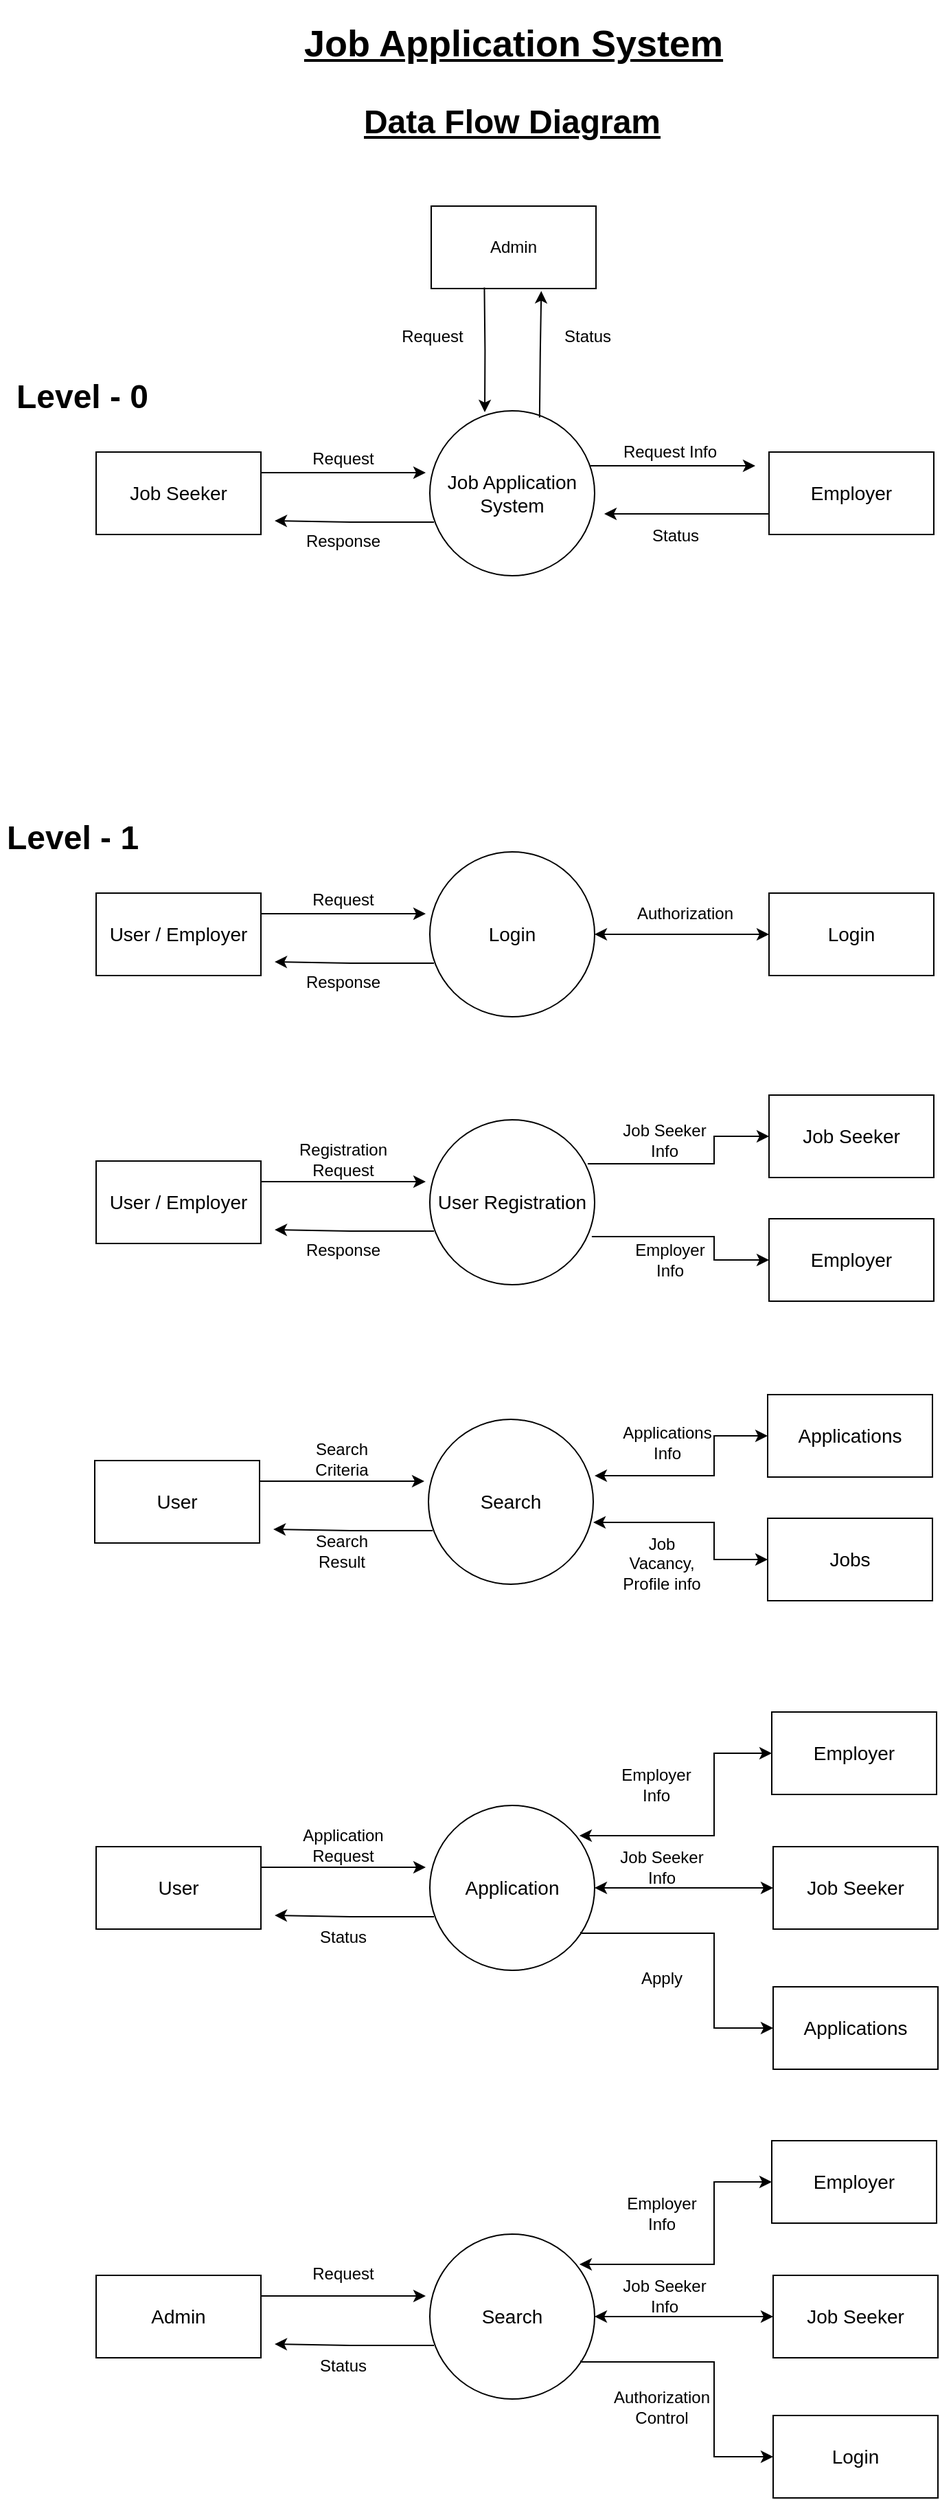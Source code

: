 <mxfile version="22.1.8" type="github" pages="2">
  <diagram name="DFD" id="n0FZbdHuvzvqF5hNi4Mt">
    <mxGraphModel dx="1956" dy="987" grid="1" gridSize="10" guides="1" tooltips="1" connect="1" arrows="1" fold="1" page="1" pageScale="1" pageWidth="850" pageHeight="1100" math="0" shadow="0">
      <root>
        <mxCell id="0" />
        <mxCell id="1" parent="0" />
        <mxCell id="ZXx62WjoBj0hGwNEn4ZQ-1" value="&lt;h1&gt;&lt;font style=&quot;font-size: 27px;&quot;&gt;Job Application System&lt;/font&gt;&lt;/h1&gt;" style="text;html=1;strokeColor=none;fillColor=none;spacing=5;spacingTop=-20;whiteSpace=wrap;overflow=hidden;rounded=0;align=center;fontStyle=4" parent="1" vertex="1">
          <mxGeometry x="289" y="40" width="330" height="40" as="geometry" />
        </mxCell>
        <mxCell id="ZXx62WjoBj0hGwNEn4ZQ-2" value="&lt;h1&gt;Data Flow Diagram&lt;/h1&gt;" style="text;html=1;strokeColor=none;fillColor=none;spacing=5;spacingTop=-20;whiteSpace=wrap;overflow=hidden;rounded=0;align=center;fontStyle=4" parent="1" vertex="1">
          <mxGeometry x="328" y="99" width="250" height="40" as="geometry" />
        </mxCell>
        <mxCell id="ZXx62WjoBj0hGwNEn4ZQ-3" value="&lt;h1&gt;Level - 0&lt;/h1&gt;" style="text;html=1;strokeColor=none;fillColor=none;spacing=5;spacingTop=-20;whiteSpace=wrap;overflow=hidden;rounded=0;align=center;" parent="1" vertex="1">
          <mxGeometry x="80" y="299" width="120" height="40" as="geometry" />
        </mxCell>
        <mxCell id="ZXx62WjoBj0hGwNEn4ZQ-5" value="&lt;font style=&quot;font-size: 14px;&quot;&gt;Job Seeker&lt;/font&gt;" style="rounded=0;whiteSpace=wrap;html=1;" parent="1" vertex="1">
          <mxGeometry x="150" y="359" width="120" height="60" as="geometry" />
        </mxCell>
        <mxCell id="ZXx62WjoBj0hGwNEn4ZQ-6" value="&lt;font style=&quot;font-size: 14px;&quot;&gt;Job Application System&lt;/font&gt;" style="ellipse;whiteSpace=wrap;html=1;aspect=fixed;" parent="1" vertex="1">
          <mxGeometry x="393" y="329" width="120" height="120" as="geometry" />
        </mxCell>
        <mxCell id="ZXx62WjoBj0hGwNEn4ZQ-7" value="&lt;font style=&quot;font-size: 14px;&quot;&gt;Employer&lt;/font&gt;" style="rounded=0;whiteSpace=wrap;html=1;" parent="1" vertex="1">
          <mxGeometry x="640" y="359" width="120" height="60" as="geometry" />
        </mxCell>
        <mxCell id="ZXx62WjoBj0hGwNEn4ZQ-13" value="" style="endArrow=classic;html=1;rounded=0;edgeStyle=orthogonalEdgeStyle;exitX=1;exitY=0.25;exitDx=0;exitDy=0;" parent="1" source="ZXx62WjoBj0hGwNEn4ZQ-5" edge="1">
          <mxGeometry width="50" height="50" relative="1" as="geometry">
            <mxPoint x="300" y="409" as="sourcePoint" />
            <mxPoint x="390" y="374" as="targetPoint" />
          </mxGeometry>
        </mxCell>
        <mxCell id="ZXx62WjoBj0hGwNEn4ZQ-14" value="" style="endArrow=classic;html=1;rounded=0;edgeStyle=orthogonalEdgeStyle;exitX=0.975;exitY=0.333;exitDx=0;exitDy=0;exitPerimeter=0;" parent="1" source="ZXx62WjoBj0hGwNEn4ZQ-6" edge="1">
          <mxGeometry width="50" height="50" relative="1" as="geometry">
            <mxPoint x="530" y="379" as="sourcePoint" />
            <mxPoint x="630" y="369" as="targetPoint" />
          </mxGeometry>
        </mxCell>
        <mxCell id="ZXx62WjoBj0hGwNEn4ZQ-15" value="" style="endArrow=classic;html=1;rounded=0;edgeStyle=orthogonalEdgeStyle;exitX=0;exitY=0.75;exitDx=0;exitDy=0;" parent="1" source="ZXx62WjoBj0hGwNEn4ZQ-7" edge="1">
          <mxGeometry width="50" height="50" relative="1" as="geometry">
            <mxPoint x="550" y="439" as="sourcePoint" />
            <mxPoint x="520" y="404" as="targetPoint" />
          </mxGeometry>
        </mxCell>
        <mxCell id="ZXx62WjoBj0hGwNEn4ZQ-16" value="" style="endArrow=classic;html=1;rounded=0;edgeStyle=orthogonalEdgeStyle;exitX=0.025;exitY=0.675;exitDx=0;exitDy=0;exitPerimeter=0;" parent="1" source="ZXx62WjoBj0hGwNEn4ZQ-6" edge="1">
          <mxGeometry width="50" height="50" relative="1" as="geometry">
            <mxPoint x="280" y="459" as="sourcePoint" />
            <mxPoint x="280" y="409" as="targetPoint" />
          </mxGeometry>
        </mxCell>
        <mxCell id="ZXx62WjoBj0hGwNEn4ZQ-17" value="Request" style="text;html=1;strokeColor=none;fillColor=none;align=center;verticalAlign=middle;whiteSpace=wrap;rounded=0;" parent="1" vertex="1">
          <mxGeometry x="300" y="349" width="60" height="30" as="geometry" />
        </mxCell>
        <mxCell id="ZXx62WjoBj0hGwNEn4ZQ-18" value="Request Info" style="text;html=1;strokeColor=none;fillColor=none;align=center;verticalAlign=middle;whiteSpace=wrap;rounded=0;" parent="1" vertex="1">
          <mxGeometry x="528" y="344" width="80" height="30" as="geometry" />
        </mxCell>
        <mxCell id="ZXx62WjoBj0hGwNEn4ZQ-19" value="Response" style="text;html=1;strokeColor=none;fillColor=none;align=center;verticalAlign=middle;whiteSpace=wrap;rounded=0;" parent="1" vertex="1">
          <mxGeometry x="300" y="409" width="60" height="30" as="geometry" />
        </mxCell>
        <mxCell id="ZXx62WjoBj0hGwNEn4ZQ-20" value="Status" style="text;html=1;strokeColor=none;fillColor=none;align=center;verticalAlign=middle;whiteSpace=wrap;rounded=0;" parent="1" vertex="1">
          <mxGeometry x="542" y="405" width="60" height="30" as="geometry" />
        </mxCell>
        <mxCell id="ZXx62WjoBj0hGwNEn4ZQ-21" value="&lt;h1&gt;Level - 1&lt;/h1&gt;" style="text;html=1;strokeColor=none;fillColor=none;spacing=5;spacingTop=-20;whiteSpace=wrap;overflow=hidden;rounded=0;" parent="1" vertex="1">
          <mxGeometry x="80" y="620" width="110" height="40" as="geometry" />
        </mxCell>
        <mxCell id="ZXx62WjoBj0hGwNEn4ZQ-22" value="&lt;span style=&quot;font-size: 14px;&quot;&gt;User / Employer&lt;/span&gt;" style="rounded=0;whiteSpace=wrap;html=1;" parent="1" vertex="1">
          <mxGeometry x="150" y="680" width="120" height="60" as="geometry" />
        </mxCell>
        <mxCell id="ZXx62WjoBj0hGwNEn4ZQ-23" value="&lt;font style=&quot;font-size: 14px;&quot;&gt;Login&lt;/font&gt;" style="ellipse;whiteSpace=wrap;html=1;aspect=fixed;" parent="1" vertex="1">
          <mxGeometry x="393" y="650" width="120" height="120" as="geometry" />
        </mxCell>
        <mxCell id="ZXx62WjoBj0hGwNEn4ZQ-24" value="&lt;font style=&quot;font-size: 14px;&quot;&gt;Login&lt;/font&gt;" style="rounded=0;whiteSpace=wrap;html=1;" parent="1" vertex="1">
          <mxGeometry x="640" y="680" width="120" height="60" as="geometry" />
        </mxCell>
        <mxCell id="ZXx62WjoBj0hGwNEn4ZQ-25" value="" style="endArrow=classic;html=1;rounded=0;edgeStyle=orthogonalEdgeStyle;exitX=1;exitY=0.25;exitDx=0;exitDy=0;" parent="1" source="ZXx62WjoBj0hGwNEn4ZQ-22" edge="1">
          <mxGeometry width="50" height="50" relative="1" as="geometry">
            <mxPoint x="300" y="730" as="sourcePoint" />
            <mxPoint x="390" y="695" as="targetPoint" />
          </mxGeometry>
        </mxCell>
        <mxCell id="ZXx62WjoBj0hGwNEn4ZQ-28" value="" style="endArrow=classic;html=1;rounded=0;edgeStyle=orthogonalEdgeStyle;exitX=0.025;exitY=0.675;exitDx=0;exitDy=0;exitPerimeter=0;" parent="1" source="ZXx62WjoBj0hGwNEn4ZQ-23" edge="1">
          <mxGeometry width="50" height="50" relative="1" as="geometry">
            <mxPoint x="280" y="780" as="sourcePoint" />
            <mxPoint x="280" y="730" as="targetPoint" />
          </mxGeometry>
        </mxCell>
        <mxCell id="ZXx62WjoBj0hGwNEn4ZQ-29" value="Request" style="text;html=1;strokeColor=none;fillColor=none;align=center;verticalAlign=middle;whiteSpace=wrap;rounded=0;" parent="1" vertex="1">
          <mxGeometry x="300" y="670" width="60" height="30" as="geometry" />
        </mxCell>
        <mxCell id="ZXx62WjoBj0hGwNEn4ZQ-30" value="Authorization" style="text;html=1;strokeColor=none;fillColor=none;align=center;verticalAlign=middle;whiteSpace=wrap;rounded=0;" parent="1" vertex="1">
          <mxGeometry x="539" y="680" width="80" height="30" as="geometry" />
        </mxCell>
        <mxCell id="ZXx62WjoBj0hGwNEn4ZQ-31" value="Response" style="text;html=1;strokeColor=none;fillColor=none;align=center;verticalAlign=middle;whiteSpace=wrap;rounded=0;" parent="1" vertex="1">
          <mxGeometry x="300" y="730" width="60" height="30" as="geometry" />
        </mxCell>
        <mxCell id="ZXx62WjoBj0hGwNEn4ZQ-33" value="" style="endArrow=classic;startArrow=classic;html=1;rounded=0;edgeStyle=orthogonalEdgeStyle;entryX=0;entryY=0.5;entryDx=0;entryDy=0;exitX=1;exitY=0.5;exitDx=0;exitDy=0;" parent="1" source="ZXx62WjoBj0hGwNEn4ZQ-23" target="ZXx62WjoBj0hGwNEn4ZQ-24" edge="1">
          <mxGeometry width="50" height="50" relative="1" as="geometry">
            <mxPoint x="550" y="760" as="sourcePoint" />
            <mxPoint x="600" y="710" as="targetPoint" />
          </mxGeometry>
        </mxCell>
        <mxCell id="ZXx62WjoBj0hGwNEn4ZQ-34" value="&lt;span style=&quot;font-size: 14px;&quot;&gt;User / Employer&lt;/span&gt;" style="rounded=0;whiteSpace=wrap;html=1;" parent="1" vertex="1">
          <mxGeometry x="150" y="875" width="120" height="60" as="geometry" />
        </mxCell>
        <mxCell id="ZXx62WjoBj0hGwNEn4ZQ-35" value="&lt;span style=&quot;font-size: 14px;&quot;&gt;User Registration&lt;/span&gt;" style="ellipse;whiteSpace=wrap;html=1;aspect=fixed;" parent="1" vertex="1">
          <mxGeometry x="393" y="845" width="120" height="120" as="geometry" />
        </mxCell>
        <mxCell id="ZXx62WjoBj0hGwNEn4ZQ-36" value="&lt;font style=&quot;font-size: 14px;&quot;&gt;Job Seeker&lt;/font&gt;" style="rounded=0;whiteSpace=wrap;html=1;" parent="1" vertex="1">
          <mxGeometry x="640" y="827" width="120" height="60" as="geometry" />
        </mxCell>
        <mxCell id="ZXx62WjoBj0hGwNEn4ZQ-37" value="" style="endArrow=classic;html=1;rounded=0;edgeStyle=orthogonalEdgeStyle;exitX=1;exitY=0.25;exitDx=0;exitDy=0;" parent="1" source="ZXx62WjoBj0hGwNEn4ZQ-34" edge="1">
          <mxGeometry width="50" height="50" relative="1" as="geometry">
            <mxPoint x="300" y="925" as="sourcePoint" />
            <mxPoint x="390" y="890" as="targetPoint" />
          </mxGeometry>
        </mxCell>
        <mxCell id="ZXx62WjoBj0hGwNEn4ZQ-38" value="" style="endArrow=classic;html=1;rounded=0;edgeStyle=orthogonalEdgeStyle;exitX=0.025;exitY=0.675;exitDx=0;exitDy=0;exitPerimeter=0;" parent="1" source="ZXx62WjoBj0hGwNEn4ZQ-35" edge="1">
          <mxGeometry width="50" height="50" relative="1" as="geometry">
            <mxPoint x="280" y="975" as="sourcePoint" />
            <mxPoint x="280" y="925" as="targetPoint" />
          </mxGeometry>
        </mxCell>
        <mxCell id="ZXx62WjoBj0hGwNEn4ZQ-39" value="Registration Request" style="text;html=1;strokeColor=none;fillColor=none;align=center;verticalAlign=middle;whiteSpace=wrap;rounded=0;" parent="1" vertex="1">
          <mxGeometry x="300" y="859" width="60" height="30" as="geometry" />
        </mxCell>
        <mxCell id="ZXx62WjoBj0hGwNEn4ZQ-41" value="Response" style="text;html=1;strokeColor=none;fillColor=none;align=center;verticalAlign=middle;whiteSpace=wrap;rounded=0;" parent="1" vertex="1">
          <mxGeometry x="300" y="925" width="60" height="30" as="geometry" />
        </mxCell>
        <mxCell id="ZXx62WjoBj0hGwNEn4ZQ-44" value="&lt;font style=&quot;font-size: 14px;&quot;&gt;Employer&lt;/font&gt;" style="rounded=0;whiteSpace=wrap;html=1;" parent="1" vertex="1">
          <mxGeometry x="640" y="917" width="120" height="60" as="geometry" />
        </mxCell>
        <mxCell id="ZXx62WjoBj0hGwNEn4ZQ-46" value="" style="endArrow=classic;html=1;rounded=0;edgeStyle=orthogonalEdgeStyle;entryX=0;entryY=0.5;entryDx=0;entryDy=0;exitX=0.958;exitY=0.267;exitDx=0;exitDy=0;exitPerimeter=0;" parent="1" source="ZXx62WjoBj0hGwNEn4ZQ-35" target="ZXx62WjoBj0hGwNEn4ZQ-36" edge="1">
          <mxGeometry width="50" height="50" relative="1" as="geometry">
            <mxPoint x="540" y="877" as="sourcePoint" />
            <mxPoint x="590" y="827" as="targetPoint" />
            <Array as="points">
              <mxPoint x="600" y="877" />
              <mxPoint x="600" y="857" />
            </Array>
          </mxGeometry>
        </mxCell>
        <mxCell id="ZXx62WjoBj0hGwNEn4ZQ-48" value="Job Seeker Info" style="text;html=1;strokeColor=none;fillColor=none;align=center;verticalAlign=middle;whiteSpace=wrap;rounded=0;" parent="1" vertex="1">
          <mxGeometry x="528" y="845" width="72" height="30" as="geometry" />
        </mxCell>
        <mxCell id="ZXx62WjoBj0hGwNEn4ZQ-49" value="Employer Info" style="text;html=1;strokeColor=none;fillColor=none;align=center;verticalAlign=middle;whiteSpace=wrap;rounded=0;" parent="1" vertex="1">
          <mxGeometry x="538" y="932" width="60" height="30" as="geometry" />
        </mxCell>
        <mxCell id="ZXx62WjoBj0hGwNEn4ZQ-50" value="" style="endArrow=classic;html=1;rounded=0;edgeStyle=orthogonalEdgeStyle;entryX=0;entryY=0.5;entryDx=0;entryDy=0;exitX=0.983;exitY=0.708;exitDx=0;exitDy=0;exitPerimeter=0;" parent="1" source="ZXx62WjoBj0hGwNEn4ZQ-35" target="ZXx62WjoBj0hGwNEn4ZQ-44" edge="1">
          <mxGeometry width="50" height="50" relative="1" as="geometry">
            <mxPoint x="460" y="946.5" as="sourcePoint" />
            <mxPoint x="630" y="946.5" as="targetPoint" />
            <Array as="points">
              <mxPoint x="600" y="930" />
              <mxPoint x="600" y="947" />
            </Array>
          </mxGeometry>
        </mxCell>
        <mxCell id="rvOceuUh3xd4G9wwaCa7-1" value="&lt;span style=&quot;font-size: 14px;&quot;&gt;User&lt;/span&gt;" style="rounded=0;whiteSpace=wrap;html=1;" vertex="1" parent="1">
          <mxGeometry x="149" y="1093" width="120" height="60" as="geometry" />
        </mxCell>
        <mxCell id="rvOceuUh3xd4G9wwaCa7-2" value="&lt;span style=&quot;font-size: 14px;&quot;&gt;Search&lt;/span&gt;" style="ellipse;whiteSpace=wrap;html=1;aspect=fixed;" vertex="1" parent="1">
          <mxGeometry x="392" y="1063" width="120" height="120" as="geometry" />
        </mxCell>
        <mxCell id="rvOceuUh3xd4G9wwaCa7-3" value="&lt;font style=&quot;font-size: 14px;&quot;&gt;Applications&lt;/font&gt;" style="rounded=0;whiteSpace=wrap;html=1;" vertex="1" parent="1">
          <mxGeometry x="639" y="1045" width="120" height="60" as="geometry" />
        </mxCell>
        <mxCell id="rvOceuUh3xd4G9wwaCa7-4" value="" style="endArrow=classic;html=1;rounded=0;edgeStyle=orthogonalEdgeStyle;exitX=1;exitY=0.25;exitDx=0;exitDy=0;" edge="1" parent="1" source="rvOceuUh3xd4G9wwaCa7-1">
          <mxGeometry width="50" height="50" relative="1" as="geometry">
            <mxPoint x="299" y="1143" as="sourcePoint" />
            <mxPoint x="389" y="1108" as="targetPoint" />
          </mxGeometry>
        </mxCell>
        <mxCell id="rvOceuUh3xd4G9wwaCa7-5" value="" style="endArrow=classic;html=1;rounded=0;edgeStyle=orthogonalEdgeStyle;exitX=0.025;exitY=0.675;exitDx=0;exitDy=0;exitPerimeter=0;" edge="1" parent="1" source="rvOceuUh3xd4G9wwaCa7-2">
          <mxGeometry width="50" height="50" relative="1" as="geometry">
            <mxPoint x="279" y="1193" as="sourcePoint" />
            <mxPoint x="279" y="1143" as="targetPoint" />
          </mxGeometry>
        </mxCell>
        <mxCell id="rvOceuUh3xd4G9wwaCa7-6" value="Search Criteria" style="text;html=1;strokeColor=none;fillColor=none;align=center;verticalAlign=middle;whiteSpace=wrap;rounded=0;" vertex="1" parent="1">
          <mxGeometry x="299" y="1077" width="60" height="30" as="geometry" />
        </mxCell>
        <mxCell id="rvOceuUh3xd4G9wwaCa7-7" value="Search Result" style="text;html=1;strokeColor=none;fillColor=none;align=center;verticalAlign=middle;whiteSpace=wrap;rounded=0;" vertex="1" parent="1">
          <mxGeometry x="299" y="1144" width="60" height="30" as="geometry" />
        </mxCell>
        <mxCell id="rvOceuUh3xd4G9wwaCa7-8" value="&lt;font style=&quot;font-size: 14px;&quot;&gt;Jobs&lt;/font&gt;" style="rounded=0;whiteSpace=wrap;html=1;" vertex="1" parent="1">
          <mxGeometry x="639" y="1135" width="120" height="60" as="geometry" />
        </mxCell>
        <mxCell id="rvOceuUh3xd4G9wwaCa7-10" value="Applications Info" style="text;html=1;strokeColor=none;fillColor=none;align=center;verticalAlign=middle;whiteSpace=wrap;rounded=0;" vertex="1" parent="1">
          <mxGeometry x="530" y="1065" width="72" height="30" as="geometry" />
        </mxCell>
        <mxCell id="rvOceuUh3xd4G9wwaCa7-11" value="Job Vacancy, Profile info" style="text;html=1;strokeColor=none;fillColor=none;align=center;verticalAlign=middle;whiteSpace=wrap;rounded=0;" vertex="1" parent="1">
          <mxGeometry x="532" y="1153" width="60" height="30" as="geometry" />
        </mxCell>
        <mxCell id="rvOceuUh3xd4G9wwaCa7-14" value="" style="endArrow=classic;startArrow=classic;html=1;rounded=0;edgeStyle=orthogonalEdgeStyle;entryX=0;entryY=0.5;entryDx=0;entryDy=0;exitX=1.008;exitY=0.342;exitDx=0;exitDy=0;exitPerimeter=0;" edge="1" parent="1" source="rvOceuUh3xd4G9wwaCa7-2" target="rvOceuUh3xd4G9wwaCa7-3">
          <mxGeometry width="50" height="50" relative="1" as="geometry">
            <mxPoint x="540" y="1125" as="sourcePoint" />
            <mxPoint x="590" y="1075" as="targetPoint" />
            <Array as="points">
              <mxPoint x="600" y="1104" />
              <mxPoint x="600" y="1075" />
            </Array>
          </mxGeometry>
        </mxCell>
        <mxCell id="rvOceuUh3xd4G9wwaCa7-15" value="" style="endArrow=classic;startArrow=classic;html=1;rounded=0;edgeStyle=orthogonalEdgeStyle;entryX=0;entryY=0.5;entryDx=0;entryDy=0;exitX=1;exitY=0.625;exitDx=0;exitDy=0;exitPerimeter=0;" edge="1" parent="1" source="rvOceuUh3xd4G9wwaCa7-2" target="rvOceuUh3xd4G9wwaCa7-8">
          <mxGeometry width="50" height="50" relative="1" as="geometry">
            <mxPoint x="530" y="1135" as="sourcePoint" />
            <mxPoint x="590" y="1115" as="targetPoint" />
            <Array as="points">
              <mxPoint x="600" y="1138" />
              <mxPoint x="600" y="1165" />
            </Array>
          </mxGeometry>
        </mxCell>
        <mxCell id="rvOceuUh3xd4G9wwaCa7-16" value="&lt;span style=&quot;font-size: 14px;&quot;&gt;User&lt;/span&gt;" style="rounded=0;whiteSpace=wrap;html=1;" vertex="1" parent="1">
          <mxGeometry x="150" y="1374" width="120" height="60" as="geometry" />
        </mxCell>
        <mxCell id="rvOceuUh3xd4G9wwaCa7-17" value="&lt;span style=&quot;font-size: 14px;&quot;&gt;Application&lt;/span&gt;" style="ellipse;whiteSpace=wrap;html=1;aspect=fixed;" vertex="1" parent="1">
          <mxGeometry x="393" y="1344" width="120" height="120" as="geometry" />
        </mxCell>
        <mxCell id="rvOceuUh3xd4G9wwaCa7-18" value="&lt;font style=&quot;font-size: 14px;&quot;&gt;Employer&lt;/font&gt;" style="rounded=0;whiteSpace=wrap;html=1;" vertex="1" parent="1">
          <mxGeometry x="642" y="1276" width="120" height="60" as="geometry" />
        </mxCell>
        <mxCell id="rvOceuUh3xd4G9wwaCa7-19" value="" style="endArrow=classic;html=1;rounded=0;edgeStyle=orthogonalEdgeStyle;exitX=1;exitY=0.25;exitDx=0;exitDy=0;" edge="1" parent="1" source="rvOceuUh3xd4G9wwaCa7-16">
          <mxGeometry width="50" height="50" relative="1" as="geometry">
            <mxPoint x="300" y="1424" as="sourcePoint" />
            <mxPoint x="390" y="1389" as="targetPoint" />
          </mxGeometry>
        </mxCell>
        <mxCell id="rvOceuUh3xd4G9wwaCa7-20" value="" style="endArrow=classic;html=1;rounded=0;edgeStyle=orthogonalEdgeStyle;exitX=0.025;exitY=0.675;exitDx=0;exitDy=0;exitPerimeter=0;" edge="1" parent="1" source="rvOceuUh3xd4G9wwaCa7-17">
          <mxGeometry width="50" height="50" relative="1" as="geometry">
            <mxPoint x="280" y="1474" as="sourcePoint" />
            <mxPoint x="280" y="1424" as="targetPoint" />
          </mxGeometry>
        </mxCell>
        <mxCell id="rvOceuUh3xd4G9wwaCa7-21" value="Application Request" style="text;html=1;strokeColor=none;fillColor=none;align=center;verticalAlign=middle;whiteSpace=wrap;rounded=0;" vertex="1" parent="1">
          <mxGeometry x="300" y="1358" width="60" height="30" as="geometry" />
        </mxCell>
        <mxCell id="rvOceuUh3xd4G9wwaCa7-22" value="Status" style="text;html=1;strokeColor=none;fillColor=none;align=center;verticalAlign=middle;whiteSpace=wrap;rounded=0;" vertex="1" parent="1">
          <mxGeometry x="300" y="1425" width="60" height="30" as="geometry" />
        </mxCell>
        <mxCell id="rvOceuUh3xd4G9wwaCa7-23" value="&lt;font style=&quot;font-size: 14px;&quot;&gt;Job Seeker&lt;/font&gt;" style="rounded=0;whiteSpace=wrap;html=1;" vertex="1" parent="1">
          <mxGeometry x="643" y="1374" width="120" height="60" as="geometry" />
        </mxCell>
        <mxCell id="rvOceuUh3xd4G9wwaCa7-24" value="Employer Info" style="text;html=1;strokeColor=none;fillColor=none;align=center;verticalAlign=middle;whiteSpace=wrap;rounded=0;" vertex="1" parent="1">
          <mxGeometry x="522" y="1314" width="72" height="30" as="geometry" />
        </mxCell>
        <mxCell id="rvOceuUh3xd4G9wwaCa7-25" value="Job Seeker Info" style="text;html=1;strokeColor=none;fillColor=none;align=center;verticalAlign=middle;whiteSpace=wrap;rounded=0;" vertex="1" parent="1">
          <mxGeometry x="528" y="1374" width="68" height="30" as="geometry" />
        </mxCell>
        <mxCell id="rvOceuUh3xd4G9wwaCa7-26" value="" style="endArrow=classic;startArrow=classic;html=1;rounded=0;edgeStyle=orthogonalEdgeStyle;entryX=0;entryY=0.5;entryDx=0;entryDy=0;exitX=0.908;exitY=0.183;exitDx=0;exitDy=0;exitPerimeter=0;" edge="1" parent="1" source="rvOceuUh3xd4G9wwaCa7-17" target="rvOceuUh3xd4G9wwaCa7-18">
          <mxGeometry width="50" height="50" relative="1" as="geometry">
            <mxPoint x="541" y="1406" as="sourcePoint" />
            <mxPoint x="591" y="1356" as="targetPoint" />
            <Array as="points">
              <mxPoint x="600" y="1366" />
              <mxPoint x="600" y="1306" />
            </Array>
          </mxGeometry>
        </mxCell>
        <mxCell id="rvOceuUh3xd4G9wwaCa7-27" value="" style="endArrow=classic;startArrow=classic;html=1;rounded=0;edgeStyle=orthogonalEdgeStyle;entryX=0;entryY=0.5;entryDx=0;entryDy=0;exitX=1;exitY=0.5;exitDx=0;exitDy=0;" edge="1" parent="1" source="rvOceuUh3xd4G9wwaCa7-17" target="rvOceuUh3xd4G9wwaCa7-23">
          <mxGeometry width="50" height="50" relative="1" as="geometry">
            <mxPoint x="531" y="1416" as="sourcePoint" />
            <mxPoint x="591" y="1396" as="targetPoint" />
          </mxGeometry>
        </mxCell>
        <mxCell id="rvOceuUh3xd4G9wwaCa7-28" value="&lt;font style=&quot;font-size: 14px;&quot;&gt;Applications&lt;/font&gt;" style="rounded=0;whiteSpace=wrap;html=1;" vertex="1" parent="1">
          <mxGeometry x="643" y="1476" width="120" height="60" as="geometry" />
        </mxCell>
        <mxCell id="rvOceuUh3xd4G9wwaCa7-29" value="" style="endArrow=classic;html=1;rounded=0;edgeStyle=orthogonalEdgeStyle;entryX=0;entryY=0.5;entryDx=0;entryDy=0;" edge="1" parent="1" target="rvOceuUh3xd4G9wwaCa7-28">
          <mxGeometry width="50" height="50" relative="1" as="geometry">
            <mxPoint x="503" y="1436" as="sourcePoint" />
            <mxPoint x="573" y="1456" as="targetPoint" />
            <Array as="points">
              <mxPoint x="503" y="1437" />
              <mxPoint x="600" y="1437" />
              <mxPoint x="600" y="1506" />
            </Array>
          </mxGeometry>
        </mxCell>
        <mxCell id="rvOceuUh3xd4G9wwaCa7-30" value="Apply" style="text;html=1;strokeColor=none;fillColor=none;align=center;verticalAlign=middle;whiteSpace=wrap;rounded=0;" vertex="1" parent="1">
          <mxGeometry x="532" y="1455" width="60" height="30" as="geometry" />
        </mxCell>
        <mxCell id="rvOceuUh3xd4G9wwaCa7-31" value="&lt;span style=&quot;font-size: 14px;&quot;&gt;Admin&lt;/span&gt;" style="rounded=0;whiteSpace=wrap;html=1;" vertex="1" parent="1">
          <mxGeometry x="150" y="1686" width="120" height="60" as="geometry" />
        </mxCell>
        <mxCell id="rvOceuUh3xd4G9wwaCa7-32" value="&lt;span style=&quot;font-size: 14px;&quot;&gt;Search&lt;/span&gt;" style="ellipse;whiteSpace=wrap;html=1;aspect=fixed;" vertex="1" parent="1">
          <mxGeometry x="393" y="1656" width="120" height="120" as="geometry" />
        </mxCell>
        <mxCell id="rvOceuUh3xd4G9wwaCa7-33" value="&lt;font style=&quot;font-size: 14px;&quot;&gt;Employer&lt;/font&gt;" style="rounded=0;whiteSpace=wrap;html=1;" vertex="1" parent="1">
          <mxGeometry x="642" y="1588" width="120" height="60" as="geometry" />
        </mxCell>
        <mxCell id="rvOceuUh3xd4G9wwaCa7-34" value="" style="endArrow=classic;html=1;rounded=0;edgeStyle=orthogonalEdgeStyle;exitX=1;exitY=0.25;exitDx=0;exitDy=0;" edge="1" parent="1" source="rvOceuUh3xd4G9wwaCa7-31">
          <mxGeometry width="50" height="50" relative="1" as="geometry">
            <mxPoint x="300" y="1736" as="sourcePoint" />
            <mxPoint x="390" y="1701" as="targetPoint" />
          </mxGeometry>
        </mxCell>
        <mxCell id="rvOceuUh3xd4G9wwaCa7-35" value="" style="endArrow=classic;html=1;rounded=0;edgeStyle=orthogonalEdgeStyle;exitX=0.025;exitY=0.675;exitDx=0;exitDy=0;exitPerimeter=0;" edge="1" parent="1" source="rvOceuUh3xd4G9wwaCa7-32">
          <mxGeometry width="50" height="50" relative="1" as="geometry">
            <mxPoint x="280" y="1786" as="sourcePoint" />
            <mxPoint x="280" y="1736" as="targetPoint" />
          </mxGeometry>
        </mxCell>
        <mxCell id="rvOceuUh3xd4G9wwaCa7-36" value="Request" style="text;html=1;strokeColor=none;fillColor=none;align=center;verticalAlign=middle;whiteSpace=wrap;rounded=0;" vertex="1" parent="1">
          <mxGeometry x="300" y="1670" width="60" height="30" as="geometry" />
        </mxCell>
        <mxCell id="rvOceuUh3xd4G9wwaCa7-37" value="Status" style="text;html=1;strokeColor=none;fillColor=none;align=center;verticalAlign=middle;whiteSpace=wrap;rounded=0;" vertex="1" parent="1">
          <mxGeometry x="300" y="1737" width="60" height="30" as="geometry" />
        </mxCell>
        <mxCell id="rvOceuUh3xd4G9wwaCa7-38" value="&lt;font style=&quot;font-size: 14px;&quot;&gt;Job Seeker&lt;/font&gt;" style="rounded=0;whiteSpace=wrap;html=1;" vertex="1" parent="1">
          <mxGeometry x="643" y="1686" width="120" height="60" as="geometry" />
        </mxCell>
        <mxCell id="rvOceuUh3xd4G9wwaCa7-39" value="Employer Info" style="text;html=1;strokeColor=none;fillColor=none;align=center;verticalAlign=middle;whiteSpace=wrap;rounded=0;" vertex="1" parent="1">
          <mxGeometry x="526" y="1626" width="72" height="30" as="geometry" />
        </mxCell>
        <mxCell id="rvOceuUh3xd4G9wwaCa7-40" value="Job Seeker Info" style="text;html=1;strokeColor=none;fillColor=none;align=center;verticalAlign=middle;whiteSpace=wrap;rounded=0;" vertex="1" parent="1">
          <mxGeometry x="530" y="1686" width="68" height="30" as="geometry" />
        </mxCell>
        <mxCell id="rvOceuUh3xd4G9wwaCa7-41" value="" style="endArrow=classic;startArrow=classic;html=1;rounded=0;edgeStyle=orthogonalEdgeStyle;entryX=0;entryY=0.5;entryDx=0;entryDy=0;exitX=0.908;exitY=0.183;exitDx=0;exitDy=0;exitPerimeter=0;" edge="1" parent="1" source="rvOceuUh3xd4G9wwaCa7-32" target="rvOceuUh3xd4G9wwaCa7-33">
          <mxGeometry width="50" height="50" relative="1" as="geometry">
            <mxPoint x="541" y="1718" as="sourcePoint" />
            <mxPoint x="591" y="1668" as="targetPoint" />
            <Array as="points">
              <mxPoint x="600" y="1678" />
              <mxPoint x="600" y="1618" />
            </Array>
          </mxGeometry>
        </mxCell>
        <mxCell id="rvOceuUh3xd4G9wwaCa7-42" value="" style="endArrow=classic;startArrow=classic;html=1;rounded=0;edgeStyle=orthogonalEdgeStyle;entryX=0;entryY=0.5;entryDx=0;entryDy=0;exitX=1;exitY=0.5;exitDx=0;exitDy=0;" edge="1" parent="1" source="rvOceuUh3xd4G9wwaCa7-32" target="rvOceuUh3xd4G9wwaCa7-38">
          <mxGeometry width="50" height="50" relative="1" as="geometry">
            <mxPoint x="531" y="1728" as="sourcePoint" />
            <mxPoint x="591" y="1708" as="targetPoint" />
          </mxGeometry>
        </mxCell>
        <mxCell id="rvOceuUh3xd4G9wwaCa7-43" value="&lt;font style=&quot;font-size: 14px;&quot;&gt;Login&lt;/font&gt;" style="rounded=0;whiteSpace=wrap;html=1;" vertex="1" parent="1">
          <mxGeometry x="643" y="1788" width="120" height="60" as="geometry" />
        </mxCell>
        <mxCell id="rvOceuUh3xd4G9wwaCa7-44" value="" style="endArrow=classic;html=1;rounded=0;edgeStyle=orthogonalEdgeStyle;entryX=0;entryY=0.5;entryDx=0;entryDy=0;" edge="1" parent="1" target="rvOceuUh3xd4G9wwaCa7-43">
          <mxGeometry width="50" height="50" relative="1" as="geometry">
            <mxPoint x="503" y="1748" as="sourcePoint" />
            <mxPoint x="573" y="1768" as="targetPoint" />
            <Array as="points">
              <mxPoint x="503" y="1749" />
              <mxPoint x="600" y="1749" />
              <mxPoint x="600" y="1818" />
            </Array>
          </mxGeometry>
        </mxCell>
        <mxCell id="rvOceuUh3xd4G9wwaCa7-45" value="Authorization Control" style="text;html=1;strokeColor=none;fillColor=none;align=center;verticalAlign=middle;whiteSpace=wrap;rounded=0;" vertex="1" parent="1">
          <mxGeometry x="532" y="1767" width="60" height="30" as="geometry" />
        </mxCell>
        <mxCell id="rvOceuUh3xd4G9wwaCa7-49" value="Request" style="text;html=1;strokeColor=none;fillColor=none;align=center;verticalAlign=middle;whiteSpace=wrap;rounded=0;" vertex="1" parent="1">
          <mxGeometry x="365" y="260" width="60" height="30" as="geometry" />
        </mxCell>
        <mxCell id="rvOceuUh3xd4G9wwaCa7-50" value="Status" style="text;html=1;strokeColor=none;fillColor=none;align=center;verticalAlign=middle;whiteSpace=wrap;rounded=0;" vertex="1" parent="1">
          <mxGeometry x="478" y="260" width="60" height="30" as="geometry" />
        </mxCell>
        <mxCell id="rvOceuUh3xd4G9wwaCa7-51" value="Admin" style="rounded=0;whiteSpace=wrap;html=1;" vertex="1" parent="1">
          <mxGeometry x="394" y="180" width="120" height="60" as="geometry" />
        </mxCell>
        <mxCell id="rvOceuUh3xd4G9wwaCa7-52" value="" style="endArrow=classic;html=1;rounded=0;edgeStyle=orthogonalEdgeStyle;exitX=0.356;exitY=0.987;exitDx=0;exitDy=0;exitPerimeter=0;" edge="1" parent="1">
          <mxGeometry width="50" height="50" relative="1" as="geometry">
            <mxPoint x="432.72" y="239.22" as="sourcePoint" />
            <mxPoint x="433" y="330" as="targetPoint" />
          </mxGeometry>
        </mxCell>
        <mxCell id="rvOceuUh3xd4G9wwaCa7-54" value="" style="endArrow=classic;html=1;rounded=0;edgeStyle=orthogonalEdgeStyle;entryX=0.668;entryY=1.03;entryDx=0;entryDy=0;entryPerimeter=0;exitX=0.691;exitY=-0.009;exitDx=0;exitDy=0;exitPerimeter=0;" edge="1" parent="1" target="rvOceuUh3xd4G9wwaCa7-51">
          <mxGeometry width="50" height="50" relative="1" as="geometry">
            <mxPoint x="472.92" y="333.92" as="sourcePoint" />
            <mxPoint x="472" y="247.8" as="targetPoint" />
          </mxGeometry>
        </mxCell>
      </root>
    </mxGraphModel>
  </diagram>
  <diagram id="ouwz0wmWdoGfxDvdlCNv" name="ERD">
    <mxGraphModel dx="880" dy="444" grid="1" gridSize="10" guides="1" tooltips="1" connect="1" arrows="1" fold="1" page="1" pageScale="1" pageWidth="850" pageHeight="1100" math="0" shadow="0">
      <root>
        <mxCell id="0" />
        <mxCell id="1" parent="0" />
      </root>
    </mxGraphModel>
  </diagram>
</mxfile>
